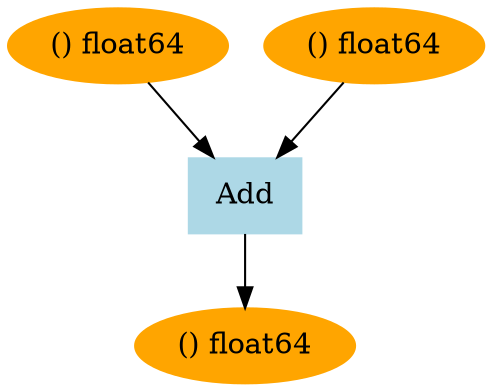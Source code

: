 digraph g {
1924764430736 [label="() float64", color=orange, style=filled]
1924764429536 [label="Add", color=lightblue, style=filled, shape=box]
1924355489744 -> 1924764429536
1924355489504 -> 1924764429536
1924764429536 -> 1924764430736
1924355489744 [label="() float64", color=orange, style=filled]
1924355489504 [label="() float64", color=orange, style=filled]
}
